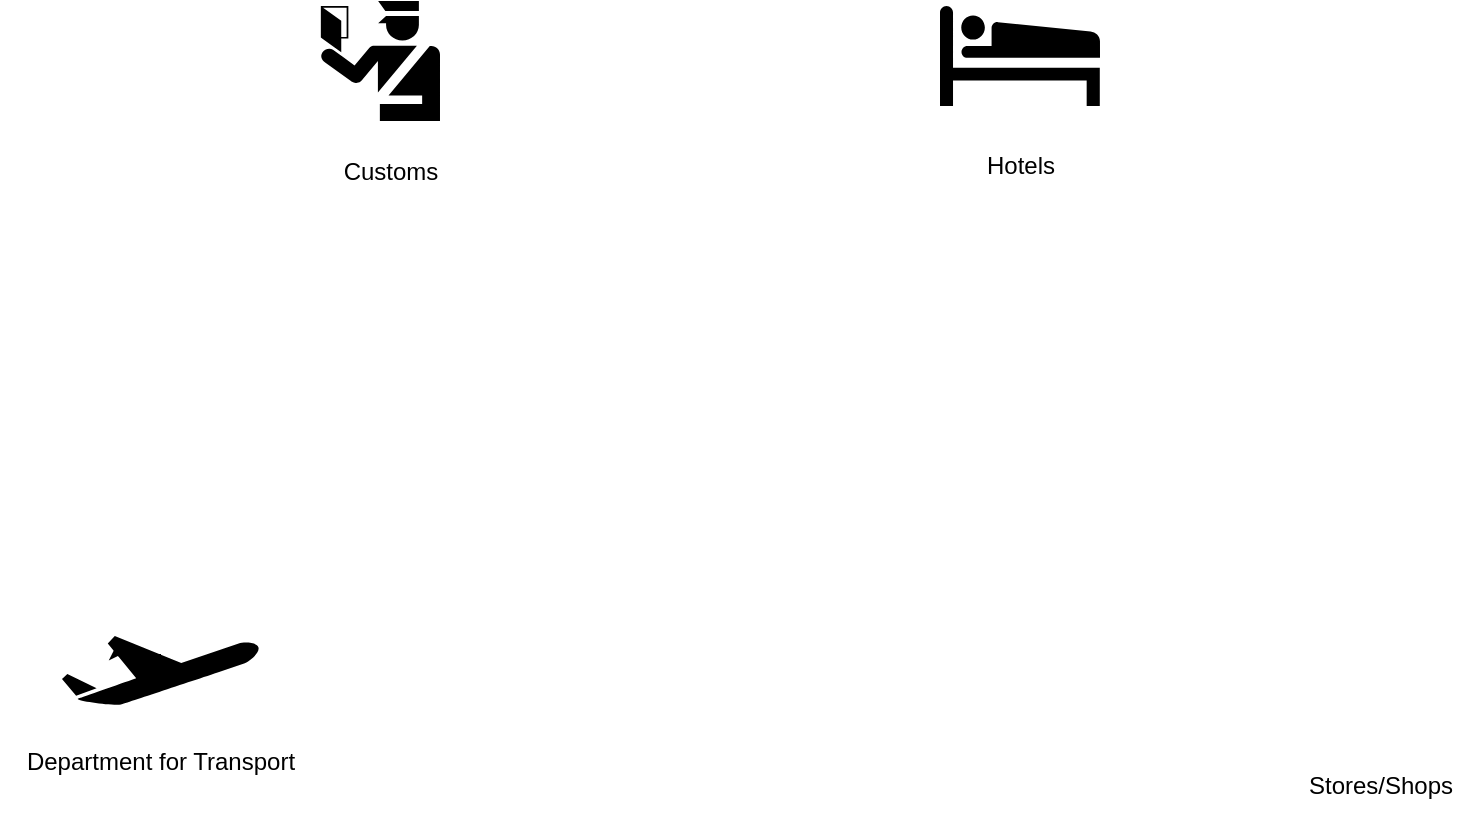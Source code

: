 <mxfile version="21.3.0" type="github">
  <diagram name="第 1 页" id="mxjlTtzpWeHV2vpOXoms">
    <mxGraphModel dx="1674" dy="764" grid="1" gridSize="10" guides="1" tooltips="1" connect="1" arrows="1" fold="1" page="1" pageScale="1" pageWidth="827" pageHeight="1169" math="0" shadow="0">
      <root>
        <mxCell id="0" />
        <mxCell id="1" parent="0" />
        <mxCell id="qBhtz2S6N7moC6rDVBC0-10" value="" style="shape=image;html=1;verticalAlign=top;verticalLabelPosition=bottom;labelBackgroundColor=#ffffff;imageAspect=0;aspect=fixed;image=https://cdn1.iconfinder.com/data/icons/material-core/20/shopping-cart-128.png" vertex="1" parent="1">
          <mxGeometry x="700" y="420" width="60" height="60" as="geometry" />
        </mxCell>
        <mxCell id="qBhtz2S6N7moC6rDVBC0-11" value="" style="group" vertex="1" connectable="0" parent="1">
          <mxGeometry x="200" y="112.5" width="70" height="100" as="geometry" />
        </mxCell>
        <mxCell id="qBhtz2S6N7moC6rDVBC0-1" value="" style="shape=mxgraph.signs.travel.immigration;html=1;pointerEvents=1;fillColor=#000000;strokeColor=none;verticalLabelPosition=bottom;verticalAlign=top;align=center;" vertex="1" parent="qBhtz2S6N7moC6rDVBC0-11">
          <mxGeometry width="60" height="60" as="geometry" />
        </mxCell>
        <mxCell id="qBhtz2S6N7moC6rDVBC0-3" value="Customs" style="text;html=1;align=center;verticalAlign=middle;resizable=0;points=[];autosize=1;strokeColor=none;fillColor=none;" vertex="1" parent="qBhtz2S6N7moC6rDVBC0-11">
          <mxGeometry y="70" width="70" height="30" as="geometry" />
        </mxCell>
        <mxCell id="qBhtz2S6N7moC6rDVBC0-12" value="" style="group" vertex="1" connectable="0" parent="1">
          <mxGeometry x="510" y="115" width="80" height="95" as="geometry" />
        </mxCell>
        <mxCell id="qBhtz2S6N7moC6rDVBC0-6" value="" style="shape=mxgraph.signs.travel.hotel;html=1;pointerEvents=1;fillColor=#000000;strokeColor=none;verticalLabelPosition=bottom;verticalAlign=top;align=center;" vertex="1" parent="qBhtz2S6N7moC6rDVBC0-12">
          <mxGeometry width="80" height="50" as="geometry" />
        </mxCell>
        <mxCell id="qBhtz2S6N7moC6rDVBC0-8" value="Hotels" style="text;html=1;align=center;verticalAlign=middle;resizable=0;points=[];autosize=1;strokeColor=none;fillColor=none;" vertex="1" parent="qBhtz2S6N7moC6rDVBC0-12">
          <mxGeometry x="10" y="65" width="60" height="30" as="geometry" />
        </mxCell>
        <mxCell id="qBhtz2S6N7moC6rDVBC0-14" value="" style="group" vertex="1" connectable="0" parent="1">
          <mxGeometry x="40" y="430" width="160" height="78" as="geometry" />
        </mxCell>
        <mxCell id="qBhtz2S6N7moC6rDVBC0-4" value="" style="shape=mxgraph.signs.transportation.airplane_1;html=1;pointerEvents=1;fillColor=#000000;strokeColor=none;verticalLabelPosition=bottom;verticalAlign=top;align=center;" vertex="1" parent="qBhtz2S6N7moC6rDVBC0-14">
          <mxGeometry x="31" width="99" height="35" as="geometry" />
        </mxCell>
        <mxCell id="qBhtz2S6N7moC6rDVBC0-5" value="Department for Transport" style="text;html=1;align=center;verticalAlign=middle;resizable=0;points=[];autosize=1;strokeColor=none;fillColor=none;" vertex="1" parent="qBhtz2S6N7moC6rDVBC0-14">
          <mxGeometry y="48" width="160" height="30" as="geometry" />
        </mxCell>
        <mxCell id="qBhtz2S6N7moC6rDVBC0-13" style="edgeStyle=orthogonalEdgeStyle;rounded=0;orthogonalLoop=1;jettySize=auto;html=1;exitX=0.5;exitY=0.27;exitDx=0;exitDy=0;exitPerimeter=0;entryX=0.283;entryY=0.086;entryDx=0;entryDy=0;entryPerimeter=0;" edge="1" parent="qBhtz2S6N7moC6rDVBC0-14" source="qBhtz2S6N7moC6rDVBC0-4" target="qBhtz2S6N7moC6rDVBC0-4">
          <mxGeometry relative="1" as="geometry" />
        </mxCell>
        <mxCell id="qBhtz2S6N7moC6rDVBC0-15" value="Stores/Shops" style="text;html=1;align=center;verticalAlign=middle;resizable=0;points=[];autosize=1;strokeColor=none;fillColor=none;" vertex="1" parent="1">
          <mxGeometry x="680" y="490" width="100" height="30" as="geometry" />
        </mxCell>
      </root>
    </mxGraphModel>
  </diagram>
</mxfile>
